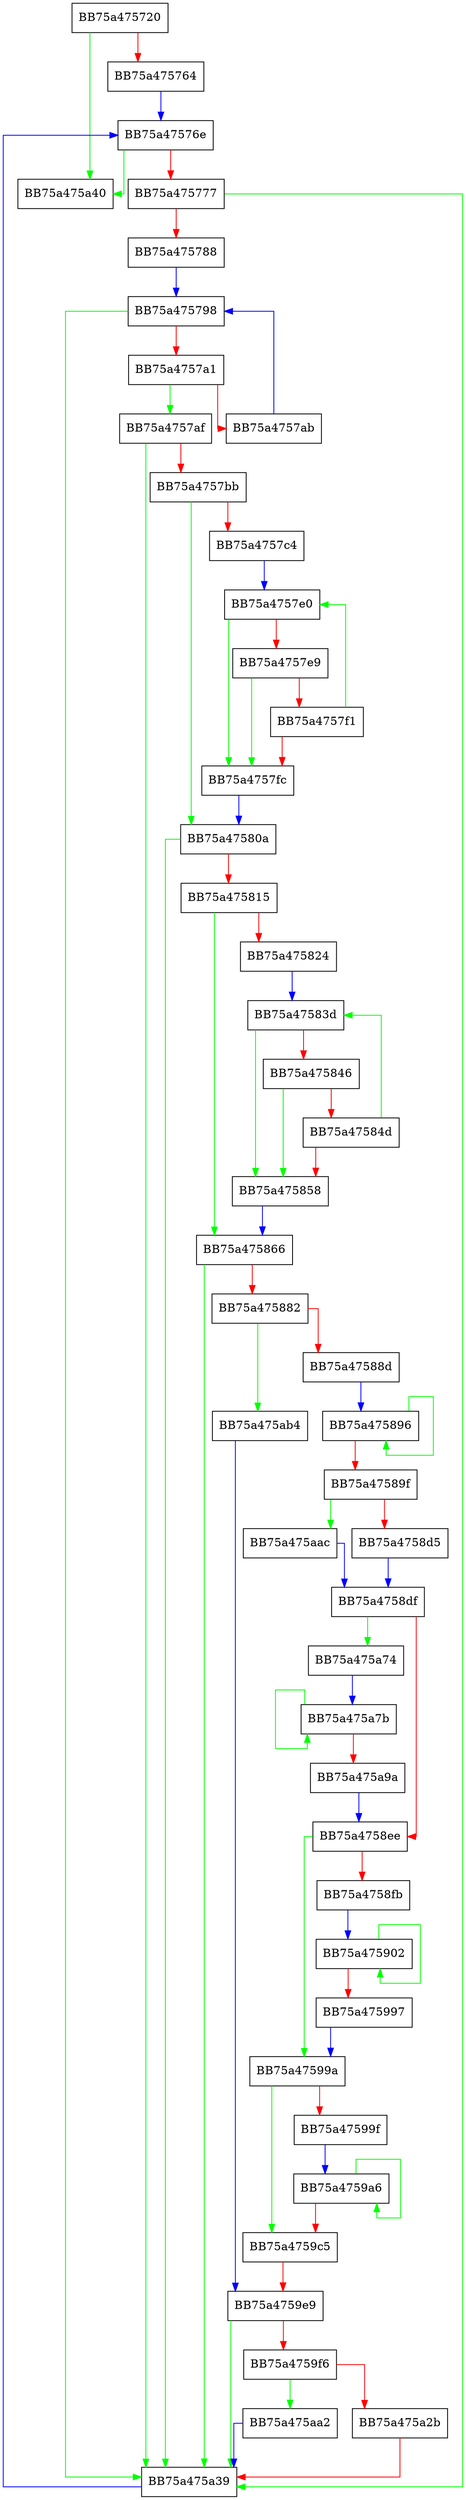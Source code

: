 digraph VdllNdatDontCountCallback {
  node [shape="box"];
  graph [splines=ortho];
  BB75a475720 -> BB75a475a40 [color="green"];
  BB75a475720 -> BB75a475764 [color="red"];
  BB75a475764 -> BB75a47576e [color="blue"];
  BB75a47576e -> BB75a475a40 [color="green"];
  BB75a47576e -> BB75a475777 [color="red"];
  BB75a475777 -> BB75a475a39 [color="green"];
  BB75a475777 -> BB75a475788 [color="red"];
  BB75a475788 -> BB75a475798 [color="blue"];
  BB75a475798 -> BB75a475a39 [color="green"];
  BB75a475798 -> BB75a4757a1 [color="red"];
  BB75a4757a1 -> BB75a4757af [color="green"];
  BB75a4757a1 -> BB75a4757ab [color="red"];
  BB75a4757ab -> BB75a475798 [color="blue"];
  BB75a4757af -> BB75a475a39 [color="green"];
  BB75a4757af -> BB75a4757bb [color="red"];
  BB75a4757bb -> BB75a47580a [color="green"];
  BB75a4757bb -> BB75a4757c4 [color="red"];
  BB75a4757c4 -> BB75a4757e0 [color="blue"];
  BB75a4757e0 -> BB75a4757fc [color="green"];
  BB75a4757e0 -> BB75a4757e9 [color="red"];
  BB75a4757e9 -> BB75a4757fc [color="green"];
  BB75a4757e9 -> BB75a4757f1 [color="red"];
  BB75a4757f1 -> BB75a4757e0 [color="green"];
  BB75a4757f1 -> BB75a4757fc [color="red"];
  BB75a4757fc -> BB75a47580a [color="blue"];
  BB75a47580a -> BB75a475a39 [color="green"];
  BB75a47580a -> BB75a475815 [color="red"];
  BB75a475815 -> BB75a475866 [color="green"];
  BB75a475815 -> BB75a475824 [color="red"];
  BB75a475824 -> BB75a47583d [color="blue"];
  BB75a47583d -> BB75a475858 [color="green"];
  BB75a47583d -> BB75a475846 [color="red"];
  BB75a475846 -> BB75a475858 [color="green"];
  BB75a475846 -> BB75a47584d [color="red"];
  BB75a47584d -> BB75a47583d [color="green"];
  BB75a47584d -> BB75a475858 [color="red"];
  BB75a475858 -> BB75a475866 [color="blue"];
  BB75a475866 -> BB75a475a39 [color="green"];
  BB75a475866 -> BB75a475882 [color="red"];
  BB75a475882 -> BB75a475ab4 [color="green"];
  BB75a475882 -> BB75a47588d [color="red"];
  BB75a47588d -> BB75a475896 [color="blue"];
  BB75a475896 -> BB75a475896 [color="green"];
  BB75a475896 -> BB75a47589f [color="red"];
  BB75a47589f -> BB75a475aac [color="green"];
  BB75a47589f -> BB75a4758d5 [color="red"];
  BB75a4758d5 -> BB75a4758df [color="blue"];
  BB75a4758df -> BB75a475a74 [color="green"];
  BB75a4758df -> BB75a4758ee [color="red"];
  BB75a4758ee -> BB75a47599a [color="green"];
  BB75a4758ee -> BB75a4758fb [color="red"];
  BB75a4758fb -> BB75a475902 [color="blue"];
  BB75a475902 -> BB75a475902 [color="green"];
  BB75a475902 -> BB75a475997 [color="red"];
  BB75a475997 -> BB75a47599a [color="blue"];
  BB75a47599a -> BB75a4759c5 [color="green"];
  BB75a47599a -> BB75a47599f [color="red"];
  BB75a47599f -> BB75a4759a6 [color="blue"];
  BB75a4759a6 -> BB75a4759a6 [color="green"];
  BB75a4759a6 -> BB75a4759c5 [color="red"];
  BB75a4759c5 -> BB75a4759e9 [color="red"];
  BB75a4759e9 -> BB75a475a39 [color="green"];
  BB75a4759e9 -> BB75a4759f6 [color="red"];
  BB75a4759f6 -> BB75a475aa2 [color="green"];
  BB75a4759f6 -> BB75a475a2b [color="red"];
  BB75a475a2b -> BB75a475a39 [color="red"];
  BB75a475a39 -> BB75a47576e [color="blue"];
  BB75a475a74 -> BB75a475a7b [color="blue"];
  BB75a475a7b -> BB75a475a7b [color="green"];
  BB75a475a7b -> BB75a475a9a [color="red"];
  BB75a475a9a -> BB75a4758ee [color="blue"];
  BB75a475aa2 -> BB75a475a39 [color="blue"];
  BB75a475aac -> BB75a4758df [color="blue"];
  BB75a475ab4 -> BB75a4759e9 [color="blue"];
}